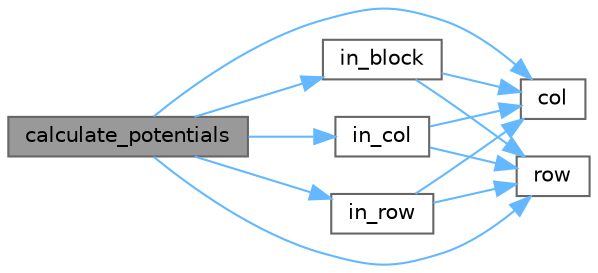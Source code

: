 digraph "calculate_potentials"
{
 // LATEX_PDF_SIZE
  bgcolor="transparent";
  edge [fontname=Helvetica,fontsize=10,labelfontname=Helvetica,labelfontsize=10];
  node [fontname=Helvetica,fontsize=10,shape=box,height=0.2,width=0.4];
  rankdir="LR";
  Node1 [id="Node000001",label="calculate_potentials",height=0.2,width=0.4,color="gray40", fillcolor="grey60", style="filled", fontcolor="black",tooltip=" "];
  Node1 -> Node2 [id="edge12_Node000001_Node000002",color="steelblue1",style="solid",tooltip=" "];
  Node2 [id="Node000002",label="col",height=0.2,width=0.4,color="grey40", fillcolor="white", style="filled",URL="$_matrix_base__col_8cpp.html#aa168d9544aa6d49fce0cbfc0bec849b0",tooltip=" "];
  Node1 -> Node3 [id="edge13_Node000001_Node000003",color="steelblue1",style="solid",tooltip=" "];
  Node3 [id="Node000003",label="in_block",height=0.2,width=0.4,color="grey40", fillcolor="white", style="filled",URL="$sudoku_8cpp.html#a2a6940fb59e3caacfede6d70c8e30c0d",tooltip=" "];
  Node3 -> Node2 [id="edge14_Node000003_Node000002",color="steelblue1",style="solid",tooltip=" "];
  Node3 -> Node4 [id="edge15_Node000003_Node000004",color="steelblue1",style="solid",tooltip=" "];
  Node4 [id="Node000004",label="row",height=0.2,width=0.4,color="grey40", fillcolor="white", style="filled",URL="$_matrix_base__row_8cpp.html#a64ef8efef59f875033a27e7cbbc879ec",tooltip=" "];
  Node1 -> Node5 [id="edge16_Node000001_Node000005",color="steelblue1",style="solid",tooltip=" "];
  Node5 [id="Node000005",label="in_col",height=0.2,width=0.4,color="grey40", fillcolor="white", style="filled",URL="$sudoku_8cpp.html#a4abd665176c3f1e23d02bff097d0f5bb",tooltip=" "];
  Node5 -> Node2 [id="edge17_Node000005_Node000002",color="steelblue1",style="solid",tooltip=" "];
  Node5 -> Node4 [id="edge18_Node000005_Node000004",color="steelblue1",style="solid",tooltip=" "];
  Node1 -> Node6 [id="edge19_Node000001_Node000006",color="steelblue1",style="solid",tooltip=" "];
  Node6 [id="Node000006",label="in_row",height=0.2,width=0.4,color="grey40", fillcolor="white", style="filled",URL="$sudoku_8cpp.html#a5f68640adb2f697d911fbf5bf1c10701",tooltip=" "];
  Node6 -> Node2 [id="edge20_Node000006_Node000002",color="steelblue1",style="solid",tooltip=" "];
  Node6 -> Node4 [id="edge21_Node000006_Node000004",color="steelblue1",style="solid",tooltip=" "];
  Node1 -> Node4 [id="edge22_Node000001_Node000004",color="steelblue1",style="solid",tooltip=" "];
}
